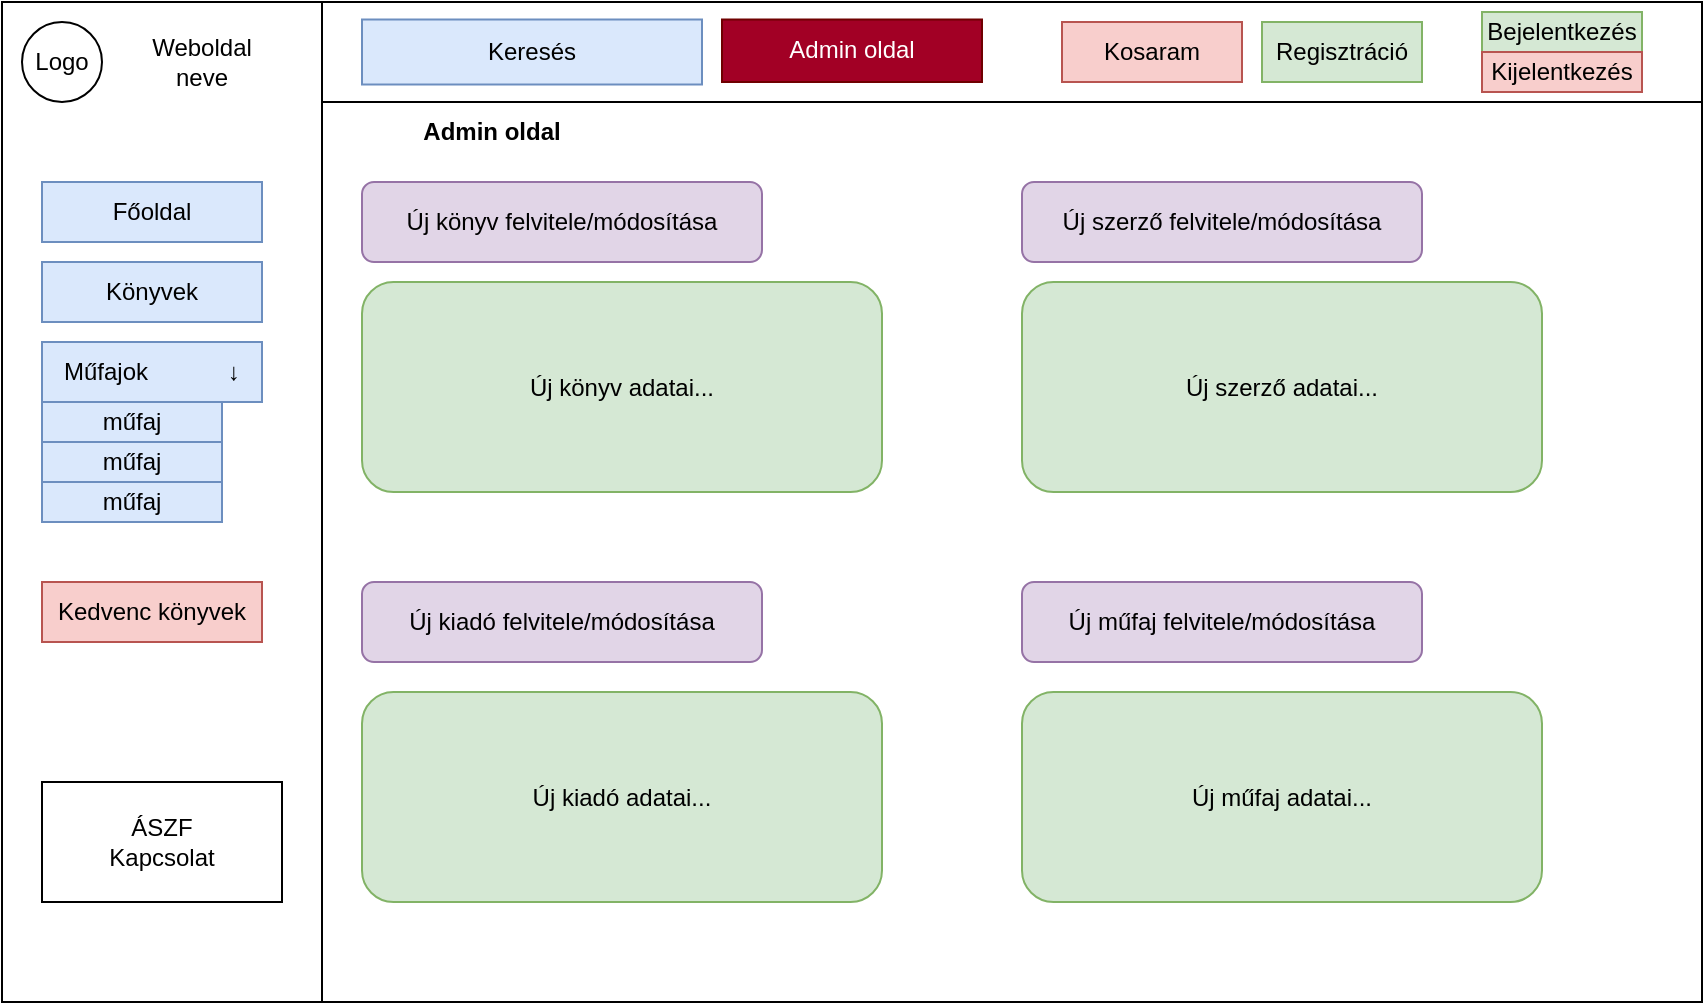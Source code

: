 <mxfile version="21.0.2" type="device"><diagram name="Page-1" id="gPzf0XgJ_BYSc8HyBmwQ"><mxGraphModel dx="1009" dy="550" grid="1" gridSize="10" guides="1" tooltips="1" connect="1" arrows="1" fold="1" page="1" pageScale="1" pageWidth="850" pageHeight="1100" math="0" shadow="0"><root><mxCell id="0"/><mxCell id="1" parent="0"/><mxCell id="kd2pAxx7efKfJdvjLM4A-1" value="" style="rounded=0;whiteSpace=wrap;html=1;" parent="1" vertex="1"><mxGeometry width="850" height="500" as="geometry"/></mxCell><mxCell id="kd2pAxx7efKfJdvjLM4A-2" value="" style="rounded=0;whiteSpace=wrap;html=1;" parent="1" vertex="1"><mxGeometry width="160" height="500" as="geometry"/></mxCell><mxCell id="kd2pAxx7efKfJdvjLM4A-3" value="" style="rounded=0;whiteSpace=wrap;html=1;" parent="1" vertex="1"><mxGeometry x="160" width="690" height="50" as="geometry"/></mxCell><mxCell id="kd2pAxx7efKfJdvjLM4A-4" value="Logo" style="ellipse;whiteSpace=wrap;html=1;" parent="1" vertex="1"><mxGeometry x="10" y="10" width="40" height="40" as="geometry"/></mxCell><mxCell id="kd2pAxx7efKfJdvjLM4A-6" value="Weboldal neve" style="text;html=1;strokeColor=none;fillColor=none;align=center;verticalAlign=middle;whiteSpace=wrap;rounded=0;" parent="1" vertex="1"><mxGeometry x="60" y="15" width="80" height="30" as="geometry"/></mxCell><mxCell id="kd2pAxx7efKfJdvjLM4A-7" value="Főoldal" style="text;html=1;strokeColor=#6c8ebf;fillColor=#dae8fc;align=center;verticalAlign=middle;whiteSpace=wrap;rounded=0;" parent="1" vertex="1"><mxGeometry x="20" y="90" width="110" height="30" as="geometry"/></mxCell><mxCell id="kd2pAxx7efKfJdvjLM4A-8" value="Könyvek" style="text;html=1;strokeColor=#6c8ebf;fillColor=#dae8fc;align=center;verticalAlign=middle;whiteSpace=wrap;rounded=0;" parent="1" vertex="1"><mxGeometry x="20" y="130" width="110" height="30" as="geometry"/></mxCell><mxCell id="kd2pAxx7efKfJdvjLM4A-9" value="Műfajok&amp;nbsp; &amp;nbsp; &amp;nbsp; &amp;nbsp; &amp;nbsp; &amp;nbsp;&amp;nbsp;↓" style="text;html=1;strokeColor=#6c8ebf;fillColor=#dae8fc;align=center;verticalAlign=middle;whiteSpace=wrap;rounded=0;" parent="1" vertex="1"><mxGeometry x="20" y="170" width="110" height="30" as="geometry"/></mxCell><mxCell id="kd2pAxx7efKfJdvjLM4A-10" value="Kedvenc könyvek" style="rounded=0;whiteSpace=wrap;html=1;fillColor=#f8cecc;strokeColor=#b85450;" parent="1" vertex="1"><mxGeometry x="20" y="290" width="110" height="30" as="geometry"/></mxCell><mxCell id="kd2pAxx7efKfJdvjLM4A-13" value="Regisztráció" style="text;html=1;strokeColor=#82b366;fillColor=#d5e8d4;align=center;verticalAlign=middle;whiteSpace=wrap;rounded=0;" parent="1" vertex="1"><mxGeometry x="630" y="10" width="80" height="30" as="geometry"/></mxCell><mxCell id="kd2pAxx7efKfJdvjLM4A-14" value="Bejelentkezés" style="text;html=1;strokeColor=#82b366;fillColor=#d5e8d4;align=center;verticalAlign=middle;whiteSpace=wrap;rounded=0;" parent="1" vertex="1"><mxGeometry x="740" y="5" width="80" height="20" as="geometry"/></mxCell><mxCell id="kd2pAxx7efKfJdvjLM4A-15" value="Kijelentkezés" style="text;html=1;strokeColor=#b85450;fillColor=#f8cecc;align=center;verticalAlign=middle;whiteSpace=wrap;rounded=0;" parent="1" vertex="1"><mxGeometry x="740" y="25" width="80" height="20" as="geometry"/></mxCell><mxCell id="kd2pAxx7efKfJdvjLM4A-16" value="ÁSZF&lt;br&gt;Kapcsolat" style="rounded=0;whiteSpace=wrap;html=1;" parent="1" vertex="1"><mxGeometry x="20" y="390" width="120" height="60" as="geometry"/></mxCell><mxCell id="kd2pAxx7efKfJdvjLM4A-17" value="Keresés" style="rounded=0;whiteSpace=wrap;html=1;fillColor=#dae8fc;strokeColor=#6c8ebf;" parent="1" vertex="1"><mxGeometry x="180" y="8.75" width="170" height="32.5" as="geometry"/></mxCell><mxCell id="kd2pAxx7efKfJdvjLM4A-86" value="Kosaram" style="rounded=0;whiteSpace=wrap;html=1;fillColor=#f8cecc;strokeColor=#b85450;" parent="1" vertex="1"><mxGeometry x="530" y="10" width="90" height="30" as="geometry"/></mxCell><mxCell id="kd2pAxx7efKfJdvjLM4A-87" value="műfaj" style="rounded=0;whiteSpace=wrap;html=1;fillColor=#dae8fc;strokeColor=#6c8ebf;" parent="1" vertex="1"><mxGeometry x="20" y="200" width="90" height="20" as="geometry"/></mxCell><mxCell id="kd2pAxx7efKfJdvjLM4A-88" value="műfaj" style="rounded=0;whiteSpace=wrap;html=1;fillColor=#dae8fc;strokeColor=#6c8ebf;" parent="1" vertex="1"><mxGeometry x="20" y="220" width="90" height="20" as="geometry"/></mxCell><mxCell id="kd2pAxx7efKfJdvjLM4A-89" value="műfaj" style="rounded=0;whiteSpace=wrap;html=1;fillColor=#dae8fc;strokeColor=#6c8ebf;" parent="1" vertex="1"><mxGeometry x="20" y="240" width="90" height="20" as="geometry"/></mxCell><mxCell id="s7ZZeZ5KDLHwIh74cpBK-31" value="Új könyv felvitele/módosítása" style="rounded=1;whiteSpace=wrap;html=1;fillColor=#e1d5e7;strokeColor=#9673a6;" parent="1" vertex="1"><mxGeometry x="180" y="90" width="200" height="40" as="geometry"/></mxCell><mxCell id="s7ZZeZ5KDLHwIh74cpBK-33" value="Új kiadó felvitele/módosítása" style="rounded=1;whiteSpace=wrap;html=1;fillColor=#e1d5e7;strokeColor=#9673a6;" parent="1" vertex="1"><mxGeometry x="180" y="290" width="200" height="40" as="geometry"/></mxCell><mxCell id="s7ZZeZ5KDLHwIh74cpBK-34" value="Új kiadó adatai..." style="rounded=1;whiteSpace=wrap;html=1;fillColor=#d5e8d4;strokeColor=#82b366;" parent="1" vertex="1"><mxGeometry x="180" y="345" width="260" height="105" as="geometry"/></mxCell><mxCell id="s7ZZeZ5KDLHwIh74cpBK-37" value="Új könyv adatai..." style="rounded=1;whiteSpace=wrap;html=1;fillColor=#d5e8d4;strokeColor=#82b366;" parent="1" vertex="1"><mxGeometry x="180" y="140" width="260" height="105" as="geometry"/></mxCell><mxCell id="s7ZZeZ5KDLHwIh74cpBK-38" value="Új szerző felvitele/módosítása" style="rounded=1;whiteSpace=wrap;html=1;fillColor=#e1d5e7;strokeColor=#9673a6;" parent="1" vertex="1"><mxGeometry x="510" y="90" width="200" height="40" as="geometry"/></mxCell><mxCell id="s7ZZeZ5KDLHwIh74cpBK-39" value="Új szerző adatai..." style="rounded=1;whiteSpace=wrap;html=1;fillColor=#d5e8d4;strokeColor=#82b366;" parent="1" vertex="1"><mxGeometry x="510" y="140" width="260" height="105" as="geometry"/></mxCell><mxCell id="s7ZZeZ5KDLHwIh74cpBK-40" value="Új műfaj felvitele/módosítása" style="rounded=1;whiteSpace=wrap;html=1;fillColor=#e1d5e7;strokeColor=#9673a6;" parent="1" vertex="1"><mxGeometry x="510" y="290" width="200" height="40" as="geometry"/></mxCell><mxCell id="s7ZZeZ5KDLHwIh74cpBK-41" value="Új műfaj adatai..." style="rounded=1;whiteSpace=wrap;html=1;fillColor=#d5e8d4;strokeColor=#82b366;" parent="1" vertex="1"><mxGeometry x="510" y="345" width="260" height="105" as="geometry"/></mxCell><mxCell id="s7ZZeZ5KDLHwIh74cpBK-42" value="Admin oldal" style="text;html=1;strokeColor=none;fillColor=none;align=center;verticalAlign=middle;whiteSpace=wrap;rounded=0;fontStyle=1" parent="1" vertex="1"><mxGeometry x="180" y="50" width="130" height="30" as="geometry"/></mxCell><mxCell id="AEqczWo9wWki-sjpc2rR-1" value="Admin oldal" style="rounded=0;whiteSpace=wrap;html=1;fillColor=#a20025;fontColor=#ffffff;strokeColor=#6F0000;" vertex="1" parent="1"><mxGeometry x="360" y="8.75" width="130" height="31.25" as="geometry"/></mxCell></root></mxGraphModel></diagram></mxfile>
